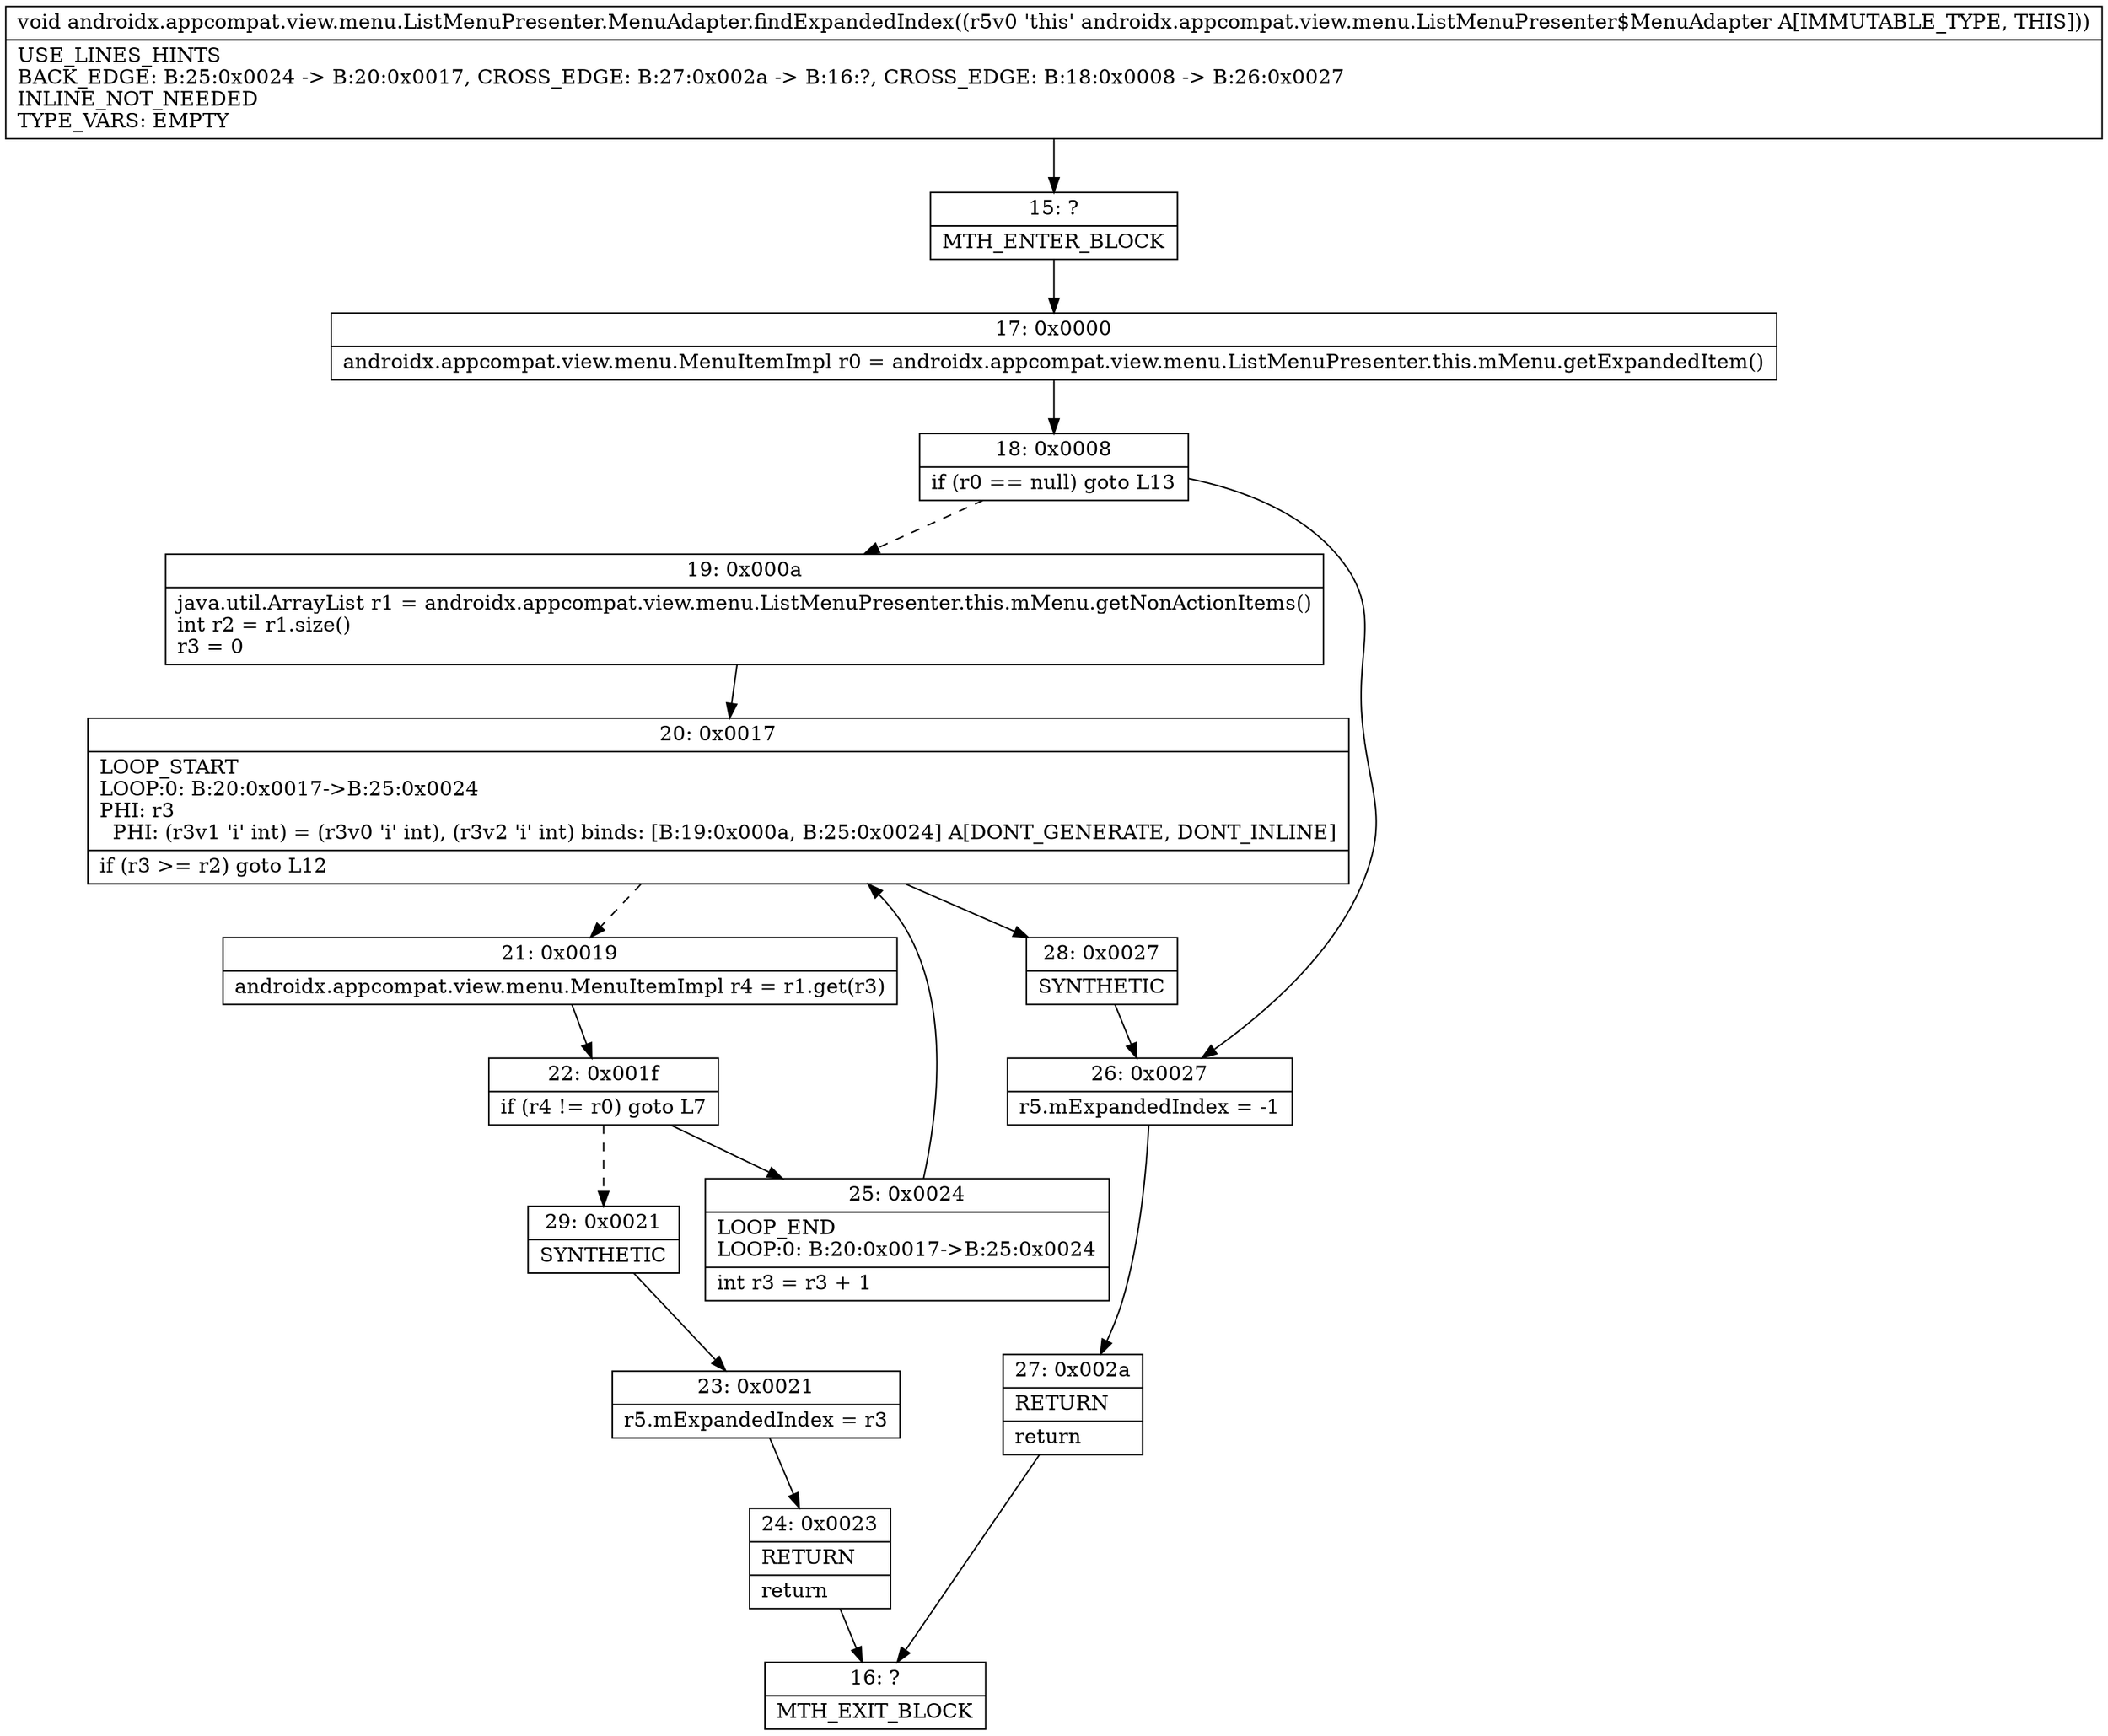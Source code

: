 digraph "CFG forandroidx.appcompat.view.menu.ListMenuPresenter.MenuAdapter.findExpandedIndex()V" {
Node_15 [shape=record,label="{15\:\ ?|MTH_ENTER_BLOCK\l}"];
Node_17 [shape=record,label="{17\:\ 0x0000|androidx.appcompat.view.menu.MenuItemImpl r0 = androidx.appcompat.view.menu.ListMenuPresenter.this.mMenu.getExpandedItem()\l}"];
Node_18 [shape=record,label="{18\:\ 0x0008|if (r0 == null) goto L13\l}"];
Node_19 [shape=record,label="{19\:\ 0x000a|java.util.ArrayList r1 = androidx.appcompat.view.menu.ListMenuPresenter.this.mMenu.getNonActionItems()\lint r2 = r1.size()\lr3 = 0\l}"];
Node_20 [shape=record,label="{20\:\ 0x0017|LOOP_START\lLOOP:0: B:20:0x0017\-\>B:25:0x0024\lPHI: r3 \l  PHI: (r3v1 'i' int) = (r3v0 'i' int), (r3v2 'i' int) binds: [B:19:0x000a, B:25:0x0024] A[DONT_GENERATE, DONT_INLINE]\l|if (r3 \>= r2) goto L12\l}"];
Node_21 [shape=record,label="{21\:\ 0x0019|androidx.appcompat.view.menu.MenuItemImpl r4 = r1.get(r3)\l}"];
Node_22 [shape=record,label="{22\:\ 0x001f|if (r4 != r0) goto L7\l}"];
Node_25 [shape=record,label="{25\:\ 0x0024|LOOP_END\lLOOP:0: B:20:0x0017\-\>B:25:0x0024\l|int r3 = r3 + 1\l}"];
Node_29 [shape=record,label="{29\:\ 0x0021|SYNTHETIC\l}"];
Node_23 [shape=record,label="{23\:\ 0x0021|r5.mExpandedIndex = r3\l}"];
Node_24 [shape=record,label="{24\:\ 0x0023|RETURN\l|return\l}"];
Node_16 [shape=record,label="{16\:\ ?|MTH_EXIT_BLOCK\l}"];
Node_28 [shape=record,label="{28\:\ 0x0027|SYNTHETIC\l}"];
Node_26 [shape=record,label="{26\:\ 0x0027|r5.mExpandedIndex = \-1\l}"];
Node_27 [shape=record,label="{27\:\ 0x002a|RETURN\l|return\l}"];
MethodNode[shape=record,label="{void androidx.appcompat.view.menu.ListMenuPresenter.MenuAdapter.findExpandedIndex((r5v0 'this' androidx.appcompat.view.menu.ListMenuPresenter$MenuAdapter A[IMMUTABLE_TYPE, THIS]))  | USE_LINES_HINTS\lBACK_EDGE: B:25:0x0024 \-\> B:20:0x0017, CROSS_EDGE: B:27:0x002a \-\> B:16:?, CROSS_EDGE: B:18:0x0008 \-\> B:26:0x0027\lINLINE_NOT_NEEDED\lTYPE_VARS: EMPTY\l}"];
MethodNode -> Node_15;Node_15 -> Node_17;
Node_17 -> Node_18;
Node_18 -> Node_19[style=dashed];
Node_18 -> Node_26;
Node_19 -> Node_20;
Node_20 -> Node_21[style=dashed];
Node_20 -> Node_28;
Node_21 -> Node_22;
Node_22 -> Node_25;
Node_22 -> Node_29[style=dashed];
Node_25 -> Node_20;
Node_29 -> Node_23;
Node_23 -> Node_24;
Node_24 -> Node_16;
Node_28 -> Node_26;
Node_26 -> Node_27;
Node_27 -> Node_16;
}

